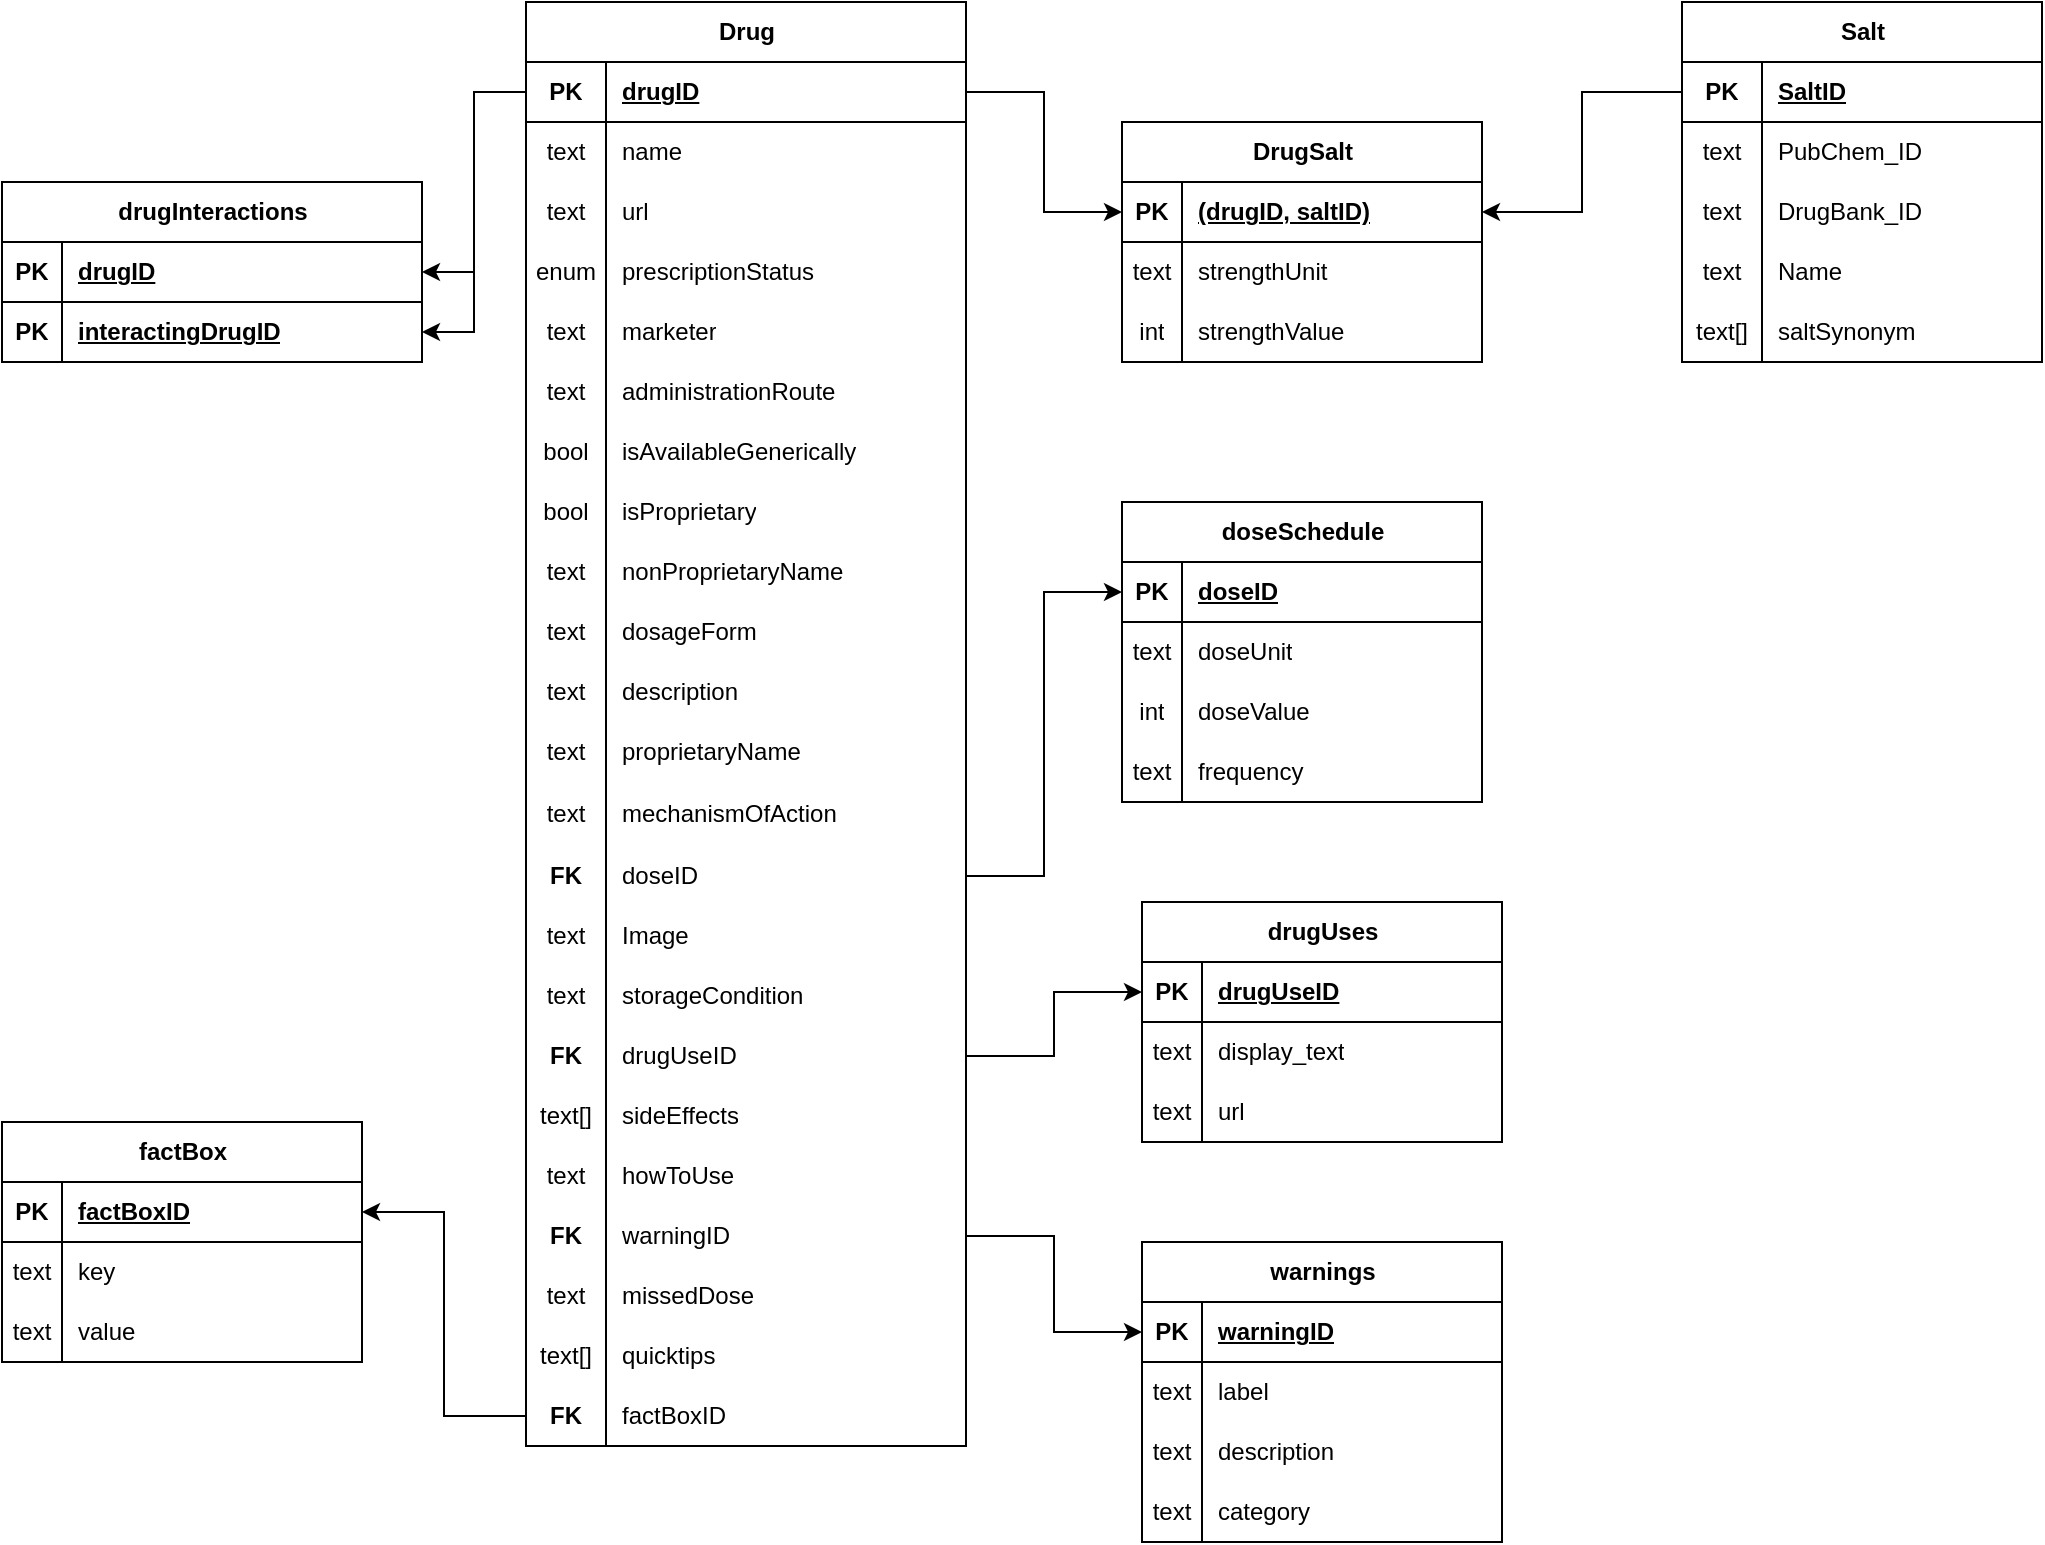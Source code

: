 <mxfile version="24.5.3" type="device">
  <diagram name="Page-1" id="6Gwi5YDpgKb1sqc4Zt_e">
    <mxGraphModel dx="763" dy="582" grid="1" gridSize="10" guides="1" tooltips="1" connect="1" arrows="1" fold="1" page="1" pageScale="1" pageWidth="1920" pageHeight="1200" math="0" shadow="0">
      <root>
        <mxCell id="0" />
        <mxCell id="1" parent="0" />
        <mxCell id="N7Rfo8zak0dFitQMRQOz-1" value="Drug" style="shape=table;startSize=30;container=1;collapsible=1;childLayout=tableLayout;fixedRows=1;rowLines=0;fontStyle=1;align=center;resizeLast=1;html=1;fontColor=default;" parent="1" vertex="1">
          <mxGeometry x="572" y="160" width="220" height="722" as="geometry" />
        </mxCell>
        <mxCell id="N7Rfo8zak0dFitQMRQOz-2" value="" style="shape=tableRow;horizontal=0;startSize=0;swimlaneHead=0;swimlaneBody=0;fillColor=none;collapsible=0;dropTarget=0;points=[[0,0.5],[1,0.5]];portConstraint=eastwest;top=0;left=0;right=0;bottom=1;" parent="N7Rfo8zak0dFitQMRQOz-1" vertex="1">
          <mxGeometry y="30" width="220" height="30" as="geometry" />
        </mxCell>
        <mxCell id="N7Rfo8zak0dFitQMRQOz-3" value="PK" style="shape=partialRectangle;connectable=0;fillColor=none;top=0;left=0;bottom=0;right=0;fontStyle=1;overflow=hidden;whiteSpace=wrap;html=1;" parent="N7Rfo8zak0dFitQMRQOz-2" vertex="1">
          <mxGeometry width="40.0" height="30" as="geometry">
            <mxRectangle width="40.0" height="30" as="alternateBounds" />
          </mxGeometry>
        </mxCell>
        <mxCell id="N7Rfo8zak0dFitQMRQOz-4" value="drugID" style="shape=partialRectangle;connectable=0;fillColor=none;top=0;left=0;bottom=0;right=0;align=left;spacingLeft=6;fontStyle=5;overflow=hidden;whiteSpace=wrap;html=1;" parent="N7Rfo8zak0dFitQMRQOz-2" vertex="1">
          <mxGeometry x="40.0" width="180.0" height="30" as="geometry">
            <mxRectangle width="180.0" height="30" as="alternateBounds" />
          </mxGeometry>
        </mxCell>
        <mxCell id="N7Rfo8zak0dFitQMRQOz-166" style="shape=tableRow;horizontal=0;startSize=0;swimlaneHead=0;swimlaneBody=0;fillColor=none;collapsible=0;dropTarget=0;points=[[0,0.5],[1,0.5]];portConstraint=eastwest;top=0;left=0;right=0;bottom=0;" parent="N7Rfo8zak0dFitQMRQOz-1" vertex="1">
          <mxGeometry y="60" width="220" height="30" as="geometry" />
        </mxCell>
        <mxCell id="N7Rfo8zak0dFitQMRQOz-167" value="text" style="shape=partialRectangle;connectable=0;fillColor=none;top=0;left=0;bottom=0;right=0;editable=1;overflow=hidden;whiteSpace=wrap;html=1;" parent="N7Rfo8zak0dFitQMRQOz-166" vertex="1">
          <mxGeometry width="40.0" height="30" as="geometry">
            <mxRectangle width="40.0" height="30" as="alternateBounds" />
          </mxGeometry>
        </mxCell>
        <mxCell id="N7Rfo8zak0dFitQMRQOz-168" value="name" style="shape=partialRectangle;connectable=0;fillColor=none;top=0;left=0;bottom=0;right=0;align=left;spacingLeft=6;overflow=hidden;whiteSpace=wrap;html=1;" parent="N7Rfo8zak0dFitQMRQOz-166" vertex="1">
          <mxGeometry x="40.0" width="180.0" height="30" as="geometry">
            <mxRectangle width="180.0" height="30" as="alternateBounds" />
          </mxGeometry>
        </mxCell>
        <mxCell id="N7Rfo8zak0dFitQMRQOz-5" value="" style="shape=tableRow;horizontal=0;startSize=0;swimlaneHead=0;swimlaneBody=0;fillColor=none;collapsible=0;dropTarget=0;points=[[0,0.5],[1,0.5]];portConstraint=eastwest;top=0;left=0;right=0;bottom=0;" parent="N7Rfo8zak0dFitQMRQOz-1" vertex="1">
          <mxGeometry y="90" width="220" height="30" as="geometry" />
        </mxCell>
        <mxCell id="N7Rfo8zak0dFitQMRQOz-6" value="&lt;div&gt;text&lt;/div&gt;" style="shape=partialRectangle;connectable=0;fillColor=none;top=0;left=0;bottom=0;right=0;editable=1;overflow=hidden;whiteSpace=wrap;html=1;" parent="N7Rfo8zak0dFitQMRQOz-5" vertex="1">
          <mxGeometry width="40.0" height="30" as="geometry">
            <mxRectangle width="40.0" height="30" as="alternateBounds" />
          </mxGeometry>
        </mxCell>
        <mxCell id="N7Rfo8zak0dFitQMRQOz-7" value="&lt;div&gt;url&lt;/div&gt;" style="shape=partialRectangle;connectable=0;fillColor=none;top=0;left=0;bottom=0;right=0;align=left;spacingLeft=6;overflow=hidden;whiteSpace=wrap;html=1;" parent="N7Rfo8zak0dFitQMRQOz-5" vertex="1">
          <mxGeometry x="40.0" width="180.0" height="30" as="geometry">
            <mxRectangle width="180.0" height="30" as="alternateBounds" />
          </mxGeometry>
        </mxCell>
        <mxCell id="N7Rfo8zak0dFitQMRQOz-8" value="" style="shape=tableRow;horizontal=0;startSize=0;swimlaneHead=0;swimlaneBody=0;fillColor=none;collapsible=0;dropTarget=0;points=[[0,0.5],[1,0.5]];portConstraint=eastwest;top=0;left=0;right=0;bottom=0;" parent="N7Rfo8zak0dFitQMRQOz-1" vertex="1">
          <mxGeometry y="120" width="220" height="30" as="geometry" />
        </mxCell>
        <mxCell id="N7Rfo8zak0dFitQMRQOz-9" value="enum" style="shape=partialRectangle;connectable=0;fillColor=none;top=0;left=0;bottom=0;right=0;editable=1;overflow=hidden;whiteSpace=wrap;html=1;" parent="N7Rfo8zak0dFitQMRQOz-8" vertex="1">
          <mxGeometry width="40.0" height="30" as="geometry">
            <mxRectangle width="40.0" height="30" as="alternateBounds" />
          </mxGeometry>
        </mxCell>
        <mxCell id="N7Rfo8zak0dFitQMRQOz-10" value="prescriptionStatus" style="shape=partialRectangle;connectable=0;fillColor=none;top=0;left=0;bottom=0;right=0;align=left;spacingLeft=6;overflow=hidden;whiteSpace=wrap;html=1;" parent="N7Rfo8zak0dFitQMRQOz-8" vertex="1">
          <mxGeometry x="40.0" width="180.0" height="30" as="geometry">
            <mxRectangle width="180.0" height="30" as="alternateBounds" />
          </mxGeometry>
        </mxCell>
        <mxCell id="N7Rfo8zak0dFitQMRQOz-31" style="shape=tableRow;horizontal=0;startSize=0;swimlaneHead=0;swimlaneBody=0;fillColor=none;collapsible=0;dropTarget=0;points=[[0,0.5],[1,0.5]];portConstraint=eastwest;top=0;left=0;right=0;bottom=0;" parent="N7Rfo8zak0dFitQMRQOz-1" vertex="1">
          <mxGeometry y="150" width="220" height="30" as="geometry" />
        </mxCell>
        <mxCell id="N7Rfo8zak0dFitQMRQOz-32" value="text" style="shape=partialRectangle;connectable=0;fillColor=none;top=0;left=0;bottom=0;right=0;editable=1;overflow=hidden;whiteSpace=wrap;html=1;" parent="N7Rfo8zak0dFitQMRQOz-31" vertex="1">
          <mxGeometry width="40.0" height="30" as="geometry">
            <mxRectangle width="40.0" height="30" as="alternateBounds" />
          </mxGeometry>
        </mxCell>
        <mxCell id="N7Rfo8zak0dFitQMRQOz-33" value="marketer" style="shape=partialRectangle;connectable=0;fillColor=none;top=0;left=0;bottom=0;right=0;align=left;spacingLeft=6;overflow=hidden;whiteSpace=wrap;html=1;" parent="N7Rfo8zak0dFitQMRQOz-31" vertex="1">
          <mxGeometry x="40.0" width="180.0" height="30" as="geometry">
            <mxRectangle width="180.0" height="30" as="alternateBounds" />
          </mxGeometry>
        </mxCell>
        <mxCell id="N7Rfo8zak0dFitQMRQOz-28" style="shape=tableRow;horizontal=0;startSize=0;swimlaneHead=0;swimlaneBody=0;fillColor=none;collapsible=0;dropTarget=0;points=[[0,0.5],[1,0.5]];portConstraint=eastwest;top=0;left=0;right=0;bottom=0;" parent="N7Rfo8zak0dFitQMRQOz-1" vertex="1">
          <mxGeometry y="180" width="220" height="30" as="geometry" />
        </mxCell>
        <mxCell id="N7Rfo8zak0dFitQMRQOz-29" value="text" style="shape=partialRectangle;connectable=0;fillColor=none;top=0;left=0;bottom=0;right=0;editable=1;overflow=hidden;whiteSpace=wrap;html=1;" parent="N7Rfo8zak0dFitQMRQOz-28" vertex="1">
          <mxGeometry width="40.0" height="30" as="geometry">
            <mxRectangle width="40.0" height="30" as="alternateBounds" />
          </mxGeometry>
        </mxCell>
        <mxCell id="N7Rfo8zak0dFitQMRQOz-30" value="administrationRoute" style="shape=partialRectangle;connectable=0;fillColor=none;top=0;left=0;bottom=0;right=0;align=left;spacingLeft=6;overflow=hidden;whiteSpace=wrap;html=1;" parent="N7Rfo8zak0dFitQMRQOz-28" vertex="1">
          <mxGeometry x="40.0" width="180.0" height="30" as="geometry">
            <mxRectangle width="180.0" height="30" as="alternateBounds" />
          </mxGeometry>
        </mxCell>
        <mxCell id="N7Rfo8zak0dFitQMRQOz-25" style="shape=tableRow;horizontal=0;startSize=0;swimlaneHead=0;swimlaneBody=0;fillColor=none;collapsible=0;dropTarget=0;points=[[0,0.5],[1,0.5]];portConstraint=eastwest;top=0;left=0;right=0;bottom=0;" parent="N7Rfo8zak0dFitQMRQOz-1" vertex="1">
          <mxGeometry y="210" width="220" height="30" as="geometry" />
        </mxCell>
        <mxCell id="N7Rfo8zak0dFitQMRQOz-26" value="bool" style="shape=partialRectangle;connectable=0;fillColor=none;top=0;left=0;bottom=0;right=0;editable=1;overflow=hidden;whiteSpace=wrap;html=1;" parent="N7Rfo8zak0dFitQMRQOz-25" vertex="1">
          <mxGeometry width="40.0" height="30" as="geometry">
            <mxRectangle width="40.0" height="30" as="alternateBounds" />
          </mxGeometry>
        </mxCell>
        <mxCell id="N7Rfo8zak0dFitQMRQOz-27" value="isAvailableGenerically" style="shape=partialRectangle;connectable=0;fillColor=none;top=0;left=0;bottom=0;right=0;align=left;spacingLeft=6;overflow=hidden;whiteSpace=wrap;html=1;" parent="N7Rfo8zak0dFitQMRQOz-25" vertex="1">
          <mxGeometry x="40.0" width="180.0" height="30" as="geometry">
            <mxRectangle width="180.0" height="30" as="alternateBounds" />
          </mxGeometry>
        </mxCell>
        <mxCell id="N7Rfo8zak0dFitQMRQOz-22" style="shape=tableRow;horizontal=0;startSize=0;swimlaneHead=0;swimlaneBody=0;fillColor=none;collapsible=0;dropTarget=0;points=[[0,0.5],[1,0.5]];portConstraint=eastwest;top=0;left=0;right=0;bottom=0;" parent="N7Rfo8zak0dFitQMRQOz-1" vertex="1">
          <mxGeometry y="240" width="220" height="30" as="geometry" />
        </mxCell>
        <mxCell id="N7Rfo8zak0dFitQMRQOz-23" value="bool" style="shape=partialRectangle;connectable=0;fillColor=none;top=0;left=0;bottom=0;right=0;editable=1;overflow=hidden;whiteSpace=wrap;html=1;" parent="N7Rfo8zak0dFitQMRQOz-22" vertex="1">
          <mxGeometry width="40.0" height="30" as="geometry">
            <mxRectangle width="40.0" height="30" as="alternateBounds" />
          </mxGeometry>
        </mxCell>
        <mxCell id="N7Rfo8zak0dFitQMRQOz-24" value="isProprietary" style="shape=partialRectangle;connectable=0;fillColor=none;top=0;left=0;bottom=0;right=0;align=left;spacingLeft=6;overflow=hidden;whiteSpace=wrap;html=1;" parent="N7Rfo8zak0dFitQMRQOz-22" vertex="1">
          <mxGeometry x="40.0" width="180.0" height="30" as="geometry">
            <mxRectangle width="180.0" height="30" as="alternateBounds" />
          </mxGeometry>
        </mxCell>
        <mxCell id="N7Rfo8zak0dFitQMRQOz-14" style="shape=tableRow;horizontal=0;startSize=0;swimlaneHead=0;swimlaneBody=0;fillColor=none;collapsible=0;dropTarget=0;points=[[0,0.5],[1,0.5]];portConstraint=eastwest;top=0;left=0;right=0;bottom=0;" parent="N7Rfo8zak0dFitQMRQOz-1" vertex="1">
          <mxGeometry y="270" width="220" height="30" as="geometry" />
        </mxCell>
        <mxCell id="N7Rfo8zak0dFitQMRQOz-15" value="text" style="shape=partialRectangle;connectable=0;fillColor=none;top=0;left=0;bottom=0;right=0;editable=1;overflow=hidden;whiteSpace=wrap;html=1;" parent="N7Rfo8zak0dFitQMRQOz-14" vertex="1">
          <mxGeometry width="40.0" height="30" as="geometry">
            <mxRectangle width="40.0" height="30" as="alternateBounds" />
          </mxGeometry>
        </mxCell>
        <mxCell id="N7Rfo8zak0dFitQMRQOz-16" value="nonProprietaryName" style="shape=partialRectangle;connectable=0;fillColor=none;top=0;left=0;bottom=0;right=0;align=left;spacingLeft=6;overflow=hidden;whiteSpace=wrap;html=1;" parent="N7Rfo8zak0dFitQMRQOz-14" vertex="1">
          <mxGeometry x="40.0" width="180.0" height="30" as="geometry">
            <mxRectangle width="180.0" height="30" as="alternateBounds" />
          </mxGeometry>
        </mxCell>
        <mxCell id="N7Rfo8zak0dFitQMRQOz-55" style="shape=tableRow;horizontal=0;startSize=0;swimlaneHead=0;swimlaneBody=0;fillColor=none;collapsible=0;dropTarget=0;points=[[0,0.5],[1,0.5]];portConstraint=eastwest;top=0;left=0;right=0;bottom=0;" parent="N7Rfo8zak0dFitQMRQOz-1" vertex="1">
          <mxGeometry y="300" width="220" height="30" as="geometry" />
        </mxCell>
        <mxCell id="N7Rfo8zak0dFitQMRQOz-56" value="text" style="shape=partialRectangle;connectable=0;fillColor=none;top=0;left=0;bottom=0;right=0;editable=1;overflow=hidden;whiteSpace=wrap;html=1;" parent="N7Rfo8zak0dFitQMRQOz-55" vertex="1">
          <mxGeometry width="40.0" height="30" as="geometry">
            <mxRectangle width="40.0" height="30" as="alternateBounds" />
          </mxGeometry>
        </mxCell>
        <mxCell id="N7Rfo8zak0dFitQMRQOz-57" value="dosageForm&lt;span style=&quot;white-space: pre;&quot;&gt;&#x9;&lt;/span&gt;" style="shape=partialRectangle;connectable=0;fillColor=none;top=0;left=0;bottom=0;right=0;align=left;spacingLeft=6;overflow=hidden;whiteSpace=wrap;html=1;" parent="N7Rfo8zak0dFitQMRQOz-55" vertex="1">
          <mxGeometry x="40.0" width="180.0" height="30" as="geometry">
            <mxRectangle width="180.0" height="30" as="alternateBounds" />
          </mxGeometry>
        </mxCell>
        <mxCell id="N7Rfo8zak0dFitQMRQOz-52" style="shape=tableRow;horizontal=0;startSize=0;swimlaneHead=0;swimlaneBody=0;fillColor=none;collapsible=0;dropTarget=0;points=[[0,0.5],[1,0.5]];portConstraint=eastwest;top=0;left=0;right=0;bottom=0;" parent="N7Rfo8zak0dFitQMRQOz-1" vertex="1">
          <mxGeometry y="330" width="220" height="30" as="geometry" />
        </mxCell>
        <mxCell id="N7Rfo8zak0dFitQMRQOz-53" value="text" style="shape=partialRectangle;connectable=0;fillColor=none;top=0;left=0;bottom=0;right=0;editable=1;overflow=hidden;whiteSpace=wrap;html=1;" parent="N7Rfo8zak0dFitQMRQOz-52" vertex="1">
          <mxGeometry width="40.0" height="30" as="geometry">
            <mxRectangle width="40.0" height="30" as="alternateBounds" />
          </mxGeometry>
        </mxCell>
        <mxCell id="N7Rfo8zak0dFitQMRQOz-54" value="description" style="shape=partialRectangle;connectable=0;fillColor=none;top=0;left=0;bottom=0;right=0;align=left;spacingLeft=6;overflow=hidden;whiteSpace=wrap;html=1;" parent="N7Rfo8zak0dFitQMRQOz-52" vertex="1">
          <mxGeometry x="40.0" width="180.0" height="30" as="geometry">
            <mxRectangle width="180.0" height="30" as="alternateBounds" />
          </mxGeometry>
        </mxCell>
        <mxCell id="N7Rfo8zak0dFitQMRQOz-49" style="shape=tableRow;horizontal=0;startSize=0;swimlaneHead=0;swimlaneBody=0;fillColor=none;collapsible=0;dropTarget=0;points=[[0,0.5],[1,0.5]];portConstraint=eastwest;top=0;left=0;right=0;bottom=0;" parent="N7Rfo8zak0dFitQMRQOz-1" vertex="1">
          <mxGeometry y="360" width="220" height="30" as="geometry" />
        </mxCell>
        <mxCell id="N7Rfo8zak0dFitQMRQOz-50" value="text" style="shape=partialRectangle;connectable=0;fillColor=none;top=0;left=0;bottom=0;right=0;editable=1;overflow=hidden;whiteSpace=wrap;html=1;" parent="N7Rfo8zak0dFitQMRQOz-49" vertex="1">
          <mxGeometry width="40.0" height="30" as="geometry">
            <mxRectangle width="40.0" height="30" as="alternateBounds" />
          </mxGeometry>
        </mxCell>
        <mxCell id="N7Rfo8zak0dFitQMRQOz-51" value="proprietaryName" style="shape=partialRectangle;connectable=0;fillColor=none;top=0;left=0;bottom=0;right=0;align=left;spacingLeft=6;overflow=hidden;whiteSpace=wrap;html=1;" parent="N7Rfo8zak0dFitQMRQOz-49" vertex="1">
          <mxGeometry x="40.0" width="180.0" height="30" as="geometry">
            <mxRectangle width="180.0" height="30" as="alternateBounds" />
          </mxGeometry>
        </mxCell>
        <mxCell id="N7Rfo8zak0dFitQMRQOz-43" style="shape=tableRow;horizontal=0;startSize=0;swimlaneHead=0;swimlaneBody=0;fillColor=none;collapsible=0;dropTarget=0;points=[[0,0.5],[1,0.5]];portConstraint=eastwest;top=0;left=0;right=0;bottom=0;" parent="N7Rfo8zak0dFitQMRQOz-1" vertex="1">
          <mxGeometry y="390" width="220" height="32" as="geometry" />
        </mxCell>
        <mxCell id="N7Rfo8zak0dFitQMRQOz-44" value="text" style="shape=partialRectangle;connectable=0;fillColor=none;top=0;left=0;bottom=0;right=0;editable=1;overflow=hidden;whiteSpace=wrap;html=1;" parent="N7Rfo8zak0dFitQMRQOz-43" vertex="1">
          <mxGeometry width="40.0" height="32" as="geometry">
            <mxRectangle width="40.0" height="32" as="alternateBounds" />
          </mxGeometry>
        </mxCell>
        <mxCell id="N7Rfo8zak0dFitQMRQOz-45" value="mechanismOfAction" style="shape=partialRectangle;connectable=0;fillColor=none;top=0;left=0;bottom=0;right=0;align=left;spacingLeft=6;overflow=hidden;whiteSpace=wrap;html=1;" parent="N7Rfo8zak0dFitQMRQOz-43" vertex="1">
          <mxGeometry x="40.0" width="180.0" height="32" as="geometry">
            <mxRectangle width="180.0" height="32" as="alternateBounds" />
          </mxGeometry>
        </mxCell>
        <mxCell id="N7Rfo8zak0dFitQMRQOz-89" style="shape=tableRow;horizontal=0;startSize=0;swimlaneHead=0;swimlaneBody=0;fillColor=none;collapsible=0;dropTarget=0;points=[[0,0.5],[1,0.5]];portConstraint=eastwest;top=0;left=0;right=0;bottom=0;fontStyle=1" parent="N7Rfo8zak0dFitQMRQOz-1" vertex="1">
          <mxGeometry y="422" width="220" height="30" as="geometry" />
        </mxCell>
        <mxCell id="N7Rfo8zak0dFitQMRQOz-90" value="&lt;b&gt;FK&lt;/b&gt;" style="shape=partialRectangle;connectable=0;top=0;left=0;bottom=0;right=0;editable=1;overflow=hidden;whiteSpace=wrap;html=1;fillColor=none;" parent="N7Rfo8zak0dFitQMRQOz-89" vertex="1">
          <mxGeometry width="40.0" height="30" as="geometry">
            <mxRectangle width="40.0" height="30" as="alternateBounds" />
          </mxGeometry>
        </mxCell>
        <mxCell id="N7Rfo8zak0dFitQMRQOz-91" value="doseID" style="shape=partialRectangle;connectable=0;top=0;left=0;bottom=0;right=0;align=left;spacingLeft=6;overflow=hidden;whiteSpace=wrap;html=1;fillColor=none;" parent="N7Rfo8zak0dFitQMRQOz-89" vertex="1">
          <mxGeometry x="40.0" width="180.0" height="30" as="geometry">
            <mxRectangle width="180.0" height="30" as="alternateBounds" />
          </mxGeometry>
        </mxCell>
        <mxCell id="N7Rfo8zak0dFitQMRQOz-86" style="shape=tableRow;horizontal=0;startSize=0;swimlaneHead=0;swimlaneBody=0;fillColor=none;collapsible=0;dropTarget=0;points=[[0,0.5],[1,0.5]];portConstraint=eastwest;top=0;left=0;right=0;bottom=0;" parent="N7Rfo8zak0dFitQMRQOz-1" vertex="1">
          <mxGeometry y="452" width="220" height="30" as="geometry" />
        </mxCell>
        <mxCell id="N7Rfo8zak0dFitQMRQOz-87" value="text" style="shape=partialRectangle;connectable=0;fillColor=none;top=0;left=0;bottom=0;right=0;editable=1;overflow=hidden;whiteSpace=wrap;html=1;" parent="N7Rfo8zak0dFitQMRQOz-86" vertex="1">
          <mxGeometry width="40.0" height="30" as="geometry">
            <mxRectangle width="40.0" height="30" as="alternateBounds" />
          </mxGeometry>
        </mxCell>
        <mxCell id="N7Rfo8zak0dFitQMRQOz-88" value="Image" style="shape=partialRectangle;connectable=0;fillColor=none;top=0;left=0;bottom=0;right=0;align=left;spacingLeft=6;overflow=hidden;whiteSpace=wrap;html=1;" parent="N7Rfo8zak0dFitQMRQOz-86" vertex="1">
          <mxGeometry x="40.0" width="180.0" height="30" as="geometry">
            <mxRectangle width="180.0" height="30" as="alternateBounds" />
          </mxGeometry>
        </mxCell>
        <mxCell id="N7Rfo8zak0dFitQMRQOz-80" style="shape=tableRow;horizontal=0;startSize=0;swimlaneHead=0;swimlaneBody=0;fillColor=none;collapsible=0;dropTarget=0;points=[[0,0.5],[1,0.5]];portConstraint=eastwest;top=0;left=0;right=0;bottom=0;" parent="N7Rfo8zak0dFitQMRQOz-1" vertex="1">
          <mxGeometry y="482" width="220" height="30" as="geometry" />
        </mxCell>
        <mxCell id="N7Rfo8zak0dFitQMRQOz-81" value="text" style="shape=partialRectangle;connectable=0;fillColor=none;top=0;left=0;bottom=0;right=0;editable=1;overflow=hidden;whiteSpace=wrap;html=1;" parent="N7Rfo8zak0dFitQMRQOz-80" vertex="1">
          <mxGeometry width="40.0" height="30" as="geometry">
            <mxRectangle width="40.0" height="30" as="alternateBounds" />
          </mxGeometry>
        </mxCell>
        <mxCell id="N7Rfo8zak0dFitQMRQOz-82" value="storageCondition" style="shape=partialRectangle;connectable=0;fillColor=none;top=0;left=0;bottom=0;right=0;align=left;spacingLeft=6;overflow=hidden;whiteSpace=wrap;html=1;" parent="N7Rfo8zak0dFitQMRQOz-80" vertex="1">
          <mxGeometry x="40.0" width="180.0" height="30" as="geometry">
            <mxRectangle width="180.0" height="30" as="alternateBounds" />
          </mxGeometry>
        </mxCell>
        <mxCell id="N7Rfo8zak0dFitQMRQOz-77" style="shape=tableRow;horizontal=0;startSize=0;swimlaneHead=0;swimlaneBody=0;fillColor=none;collapsible=0;dropTarget=0;points=[[0,0.5],[1,0.5]];portConstraint=eastwest;top=0;left=0;right=0;bottom=0;" parent="N7Rfo8zak0dFitQMRQOz-1" vertex="1">
          <mxGeometry y="512" width="220" height="30" as="geometry" />
        </mxCell>
        <mxCell id="N7Rfo8zak0dFitQMRQOz-78" value="&lt;b&gt;FK&lt;/b&gt;" style="shape=partialRectangle;connectable=0;fillColor=none;top=0;left=0;bottom=0;right=0;editable=1;overflow=hidden;whiteSpace=wrap;html=1;fontColor=#000000;strokeColor=#3700CC;" parent="N7Rfo8zak0dFitQMRQOz-77" vertex="1">
          <mxGeometry width="40.0" height="30" as="geometry">
            <mxRectangle width="40.0" height="30" as="alternateBounds" />
          </mxGeometry>
        </mxCell>
        <mxCell id="N7Rfo8zak0dFitQMRQOz-79" value="drugUseID" style="shape=partialRectangle;connectable=0;fillColor=none;top=0;left=0;bottom=0;right=0;align=left;spacingLeft=6;overflow=hidden;whiteSpace=wrap;html=1;fontColor=#000000;strokeColor=#3700CC;" parent="N7Rfo8zak0dFitQMRQOz-77" vertex="1">
          <mxGeometry x="40.0" width="180.0" height="30" as="geometry">
            <mxRectangle width="180.0" height="30" as="alternateBounds" />
          </mxGeometry>
        </mxCell>
        <mxCell id="N7Rfo8zak0dFitQMRQOz-74" style="shape=tableRow;horizontal=0;startSize=0;swimlaneHead=0;swimlaneBody=0;fillColor=none;collapsible=0;dropTarget=0;points=[[0,0.5],[1,0.5]];portConstraint=eastwest;top=0;left=0;right=0;bottom=0;" parent="N7Rfo8zak0dFitQMRQOz-1" vertex="1">
          <mxGeometry y="542" width="220" height="30" as="geometry" />
        </mxCell>
        <mxCell id="N7Rfo8zak0dFitQMRQOz-75" value="text[]" style="shape=partialRectangle;connectable=0;fillColor=none;top=0;left=0;bottom=0;right=0;editable=1;overflow=hidden;whiteSpace=wrap;html=1;fontColor=#000000;" parent="N7Rfo8zak0dFitQMRQOz-74" vertex="1">
          <mxGeometry width="40.0" height="30" as="geometry">
            <mxRectangle width="40.0" height="30" as="alternateBounds" />
          </mxGeometry>
        </mxCell>
        <mxCell id="N7Rfo8zak0dFitQMRQOz-76" value="sideEffects" style="shape=partialRectangle;connectable=0;fillColor=none;top=0;left=0;bottom=0;right=0;align=left;spacingLeft=6;overflow=hidden;whiteSpace=wrap;html=1;fontColor=#000000;" parent="N7Rfo8zak0dFitQMRQOz-74" vertex="1">
          <mxGeometry x="40.0" width="180.0" height="30" as="geometry">
            <mxRectangle width="180.0" height="30" as="alternateBounds" />
          </mxGeometry>
        </mxCell>
        <mxCell id="N7Rfo8zak0dFitQMRQOz-71" style="shape=tableRow;horizontal=0;startSize=0;swimlaneHead=0;swimlaneBody=0;fillColor=none;collapsible=0;dropTarget=0;points=[[0,0.5],[1,0.5]];portConstraint=eastwest;top=0;left=0;right=0;bottom=0;" parent="N7Rfo8zak0dFitQMRQOz-1" vertex="1">
          <mxGeometry y="572" width="220" height="30" as="geometry" />
        </mxCell>
        <mxCell id="N7Rfo8zak0dFitQMRQOz-72" value="text" style="shape=partialRectangle;connectable=0;fillColor=none;top=0;left=0;bottom=0;right=0;editable=1;overflow=hidden;whiteSpace=wrap;html=1;fontColor=#000000;" parent="N7Rfo8zak0dFitQMRQOz-71" vertex="1">
          <mxGeometry width="40.0" height="30" as="geometry">
            <mxRectangle width="40.0" height="30" as="alternateBounds" />
          </mxGeometry>
        </mxCell>
        <mxCell id="N7Rfo8zak0dFitQMRQOz-73" value="howToUse" style="shape=partialRectangle;connectable=0;fillColor=none;top=0;left=0;bottom=0;right=0;align=left;spacingLeft=6;overflow=hidden;whiteSpace=wrap;html=1;fontColor=#000000;" parent="N7Rfo8zak0dFitQMRQOz-71" vertex="1">
          <mxGeometry x="40.0" width="180.0" height="30" as="geometry">
            <mxRectangle width="180.0" height="30" as="alternateBounds" />
          </mxGeometry>
        </mxCell>
        <mxCell id="N7Rfo8zak0dFitQMRQOz-104" style="shape=tableRow;horizontal=0;startSize=0;swimlaneHead=0;swimlaneBody=0;fillColor=none;collapsible=0;dropTarget=0;points=[[0,0.5],[1,0.5]];portConstraint=eastwest;top=0;left=0;right=0;bottom=0;" parent="N7Rfo8zak0dFitQMRQOz-1" vertex="1">
          <mxGeometry y="602" width="220" height="30" as="geometry" />
        </mxCell>
        <mxCell id="N7Rfo8zak0dFitQMRQOz-105" value="&lt;b&gt;FK&lt;/b&gt;" style="shape=partialRectangle;connectable=0;fillColor=none;top=0;left=0;bottom=0;right=0;editable=1;overflow=hidden;whiteSpace=wrap;html=1;fontColor=#000000;strokeColor=#3700CC;" parent="N7Rfo8zak0dFitQMRQOz-104" vertex="1">
          <mxGeometry width="40.0" height="30" as="geometry">
            <mxRectangle width="40.0" height="30" as="alternateBounds" />
          </mxGeometry>
        </mxCell>
        <mxCell id="N7Rfo8zak0dFitQMRQOz-106" value="warningID" style="shape=partialRectangle;connectable=0;fillColor=none;top=0;left=0;bottom=0;right=0;align=left;spacingLeft=6;overflow=hidden;whiteSpace=wrap;html=1;fontColor=#000000;strokeColor=#3700CC;" parent="N7Rfo8zak0dFitQMRQOz-104" vertex="1">
          <mxGeometry x="40.0" width="180.0" height="30" as="geometry">
            <mxRectangle width="180.0" height="30" as="alternateBounds" />
          </mxGeometry>
        </mxCell>
        <mxCell id="N7Rfo8zak0dFitQMRQOz-101" style="shape=tableRow;horizontal=0;startSize=0;swimlaneHead=0;swimlaneBody=0;fillColor=none;collapsible=0;dropTarget=0;points=[[0,0.5],[1,0.5]];portConstraint=eastwest;top=0;left=0;right=0;bottom=0;" parent="N7Rfo8zak0dFitQMRQOz-1" vertex="1">
          <mxGeometry y="632" width="220" height="30" as="geometry" />
        </mxCell>
        <mxCell id="N7Rfo8zak0dFitQMRQOz-102" value="text" style="shape=partialRectangle;connectable=0;fillColor=none;top=0;left=0;bottom=0;right=0;editable=1;overflow=hidden;whiteSpace=wrap;html=1;fontColor=#000000;strokeColor=#3700CC;" parent="N7Rfo8zak0dFitQMRQOz-101" vertex="1">
          <mxGeometry width="40.0" height="30" as="geometry">
            <mxRectangle width="40.0" height="30" as="alternateBounds" />
          </mxGeometry>
        </mxCell>
        <mxCell id="N7Rfo8zak0dFitQMRQOz-103" value="missedDose" style="shape=partialRectangle;connectable=0;fillColor=none;top=0;left=0;bottom=0;right=0;align=left;spacingLeft=6;overflow=hidden;whiteSpace=wrap;html=1;fontColor=#000000;strokeColor=#3700CC;" parent="N7Rfo8zak0dFitQMRQOz-101" vertex="1">
          <mxGeometry x="40.0" width="180.0" height="30" as="geometry">
            <mxRectangle width="180.0" height="30" as="alternateBounds" />
          </mxGeometry>
        </mxCell>
        <mxCell id="N7Rfo8zak0dFitQMRQOz-98" style="shape=tableRow;horizontal=0;startSize=0;swimlaneHead=0;swimlaneBody=0;fillColor=none;collapsible=0;dropTarget=0;points=[[0,0.5],[1,0.5]];portConstraint=eastwest;top=0;left=0;right=0;bottom=0;" parent="N7Rfo8zak0dFitQMRQOz-1" vertex="1">
          <mxGeometry y="662" width="220" height="30" as="geometry" />
        </mxCell>
        <mxCell id="N7Rfo8zak0dFitQMRQOz-99" value="text[]" style="shape=partialRectangle;connectable=0;fillColor=none;top=0;left=0;bottom=0;right=0;editable=1;overflow=hidden;whiteSpace=wrap;html=1;fontColor=#000000;" parent="N7Rfo8zak0dFitQMRQOz-98" vertex="1">
          <mxGeometry width="40.0" height="30" as="geometry">
            <mxRectangle width="40.0" height="30" as="alternateBounds" />
          </mxGeometry>
        </mxCell>
        <mxCell id="N7Rfo8zak0dFitQMRQOz-100" value="quicktips" style="shape=partialRectangle;connectable=0;fillColor=none;top=0;left=0;bottom=0;right=0;align=left;spacingLeft=6;overflow=hidden;whiteSpace=wrap;html=1;fontColor=#000000;" parent="N7Rfo8zak0dFitQMRQOz-98" vertex="1">
          <mxGeometry x="40.0" width="180.0" height="30" as="geometry">
            <mxRectangle width="180.0" height="30" as="alternateBounds" />
          </mxGeometry>
        </mxCell>
        <mxCell id="N7Rfo8zak0dFitQMRQOz-95" style="shape=tableRow;horizontal=0;startSize=0;swimlaneHead=0;swimlaneBody=0;fillColor=none;collapsible=0;dropTarget=0;points=[[0,0.5],[1,0.5]];portConstraint=eastwest;top=0;left=0;right=0;bottom=0;" parent="N7Rfo8zak0dFitQMRQOz-1" vertex="1">
          <mxGeometry y="692" width="220" height="30" as="geometry" />
        </mxCell>
        <mxCell id="N7Rfo8zak0dFitQMRQOz-96" value="&lt;b&gt;FK&lt;/b&gt;" style="shape=partialRectangle;connectable=0;fillColor=none;top=0;left=0;bottom=0;right=0;editable=1;overflow=hidden;whiteSpace=wrap;html=1;fontColor=#000000;strokeColor=#3700CC;" parent="N7Rfo8zak0dFitQMRQOz-95" vertex="1">
          <mxGeometry width="40.0" height="30" as="geometry">
            <mxRectangle width="40.0" height="30" as="alternateBounds" />
          </mxGeometry>
        </mxCell>
        <mxCell id="N7Rfo8zak0dFitQMRQOz-97" value="factBoxID" style="shape=partialRectangle;connectable=0;fillColor=none;top=0;left=0;bottom=0;right=0;align=left;spacingLeft=6;overflow=hidden;whiteSpace=wrap;html=1;fontColor=#000000;strokeColor=#3700CC;" parent="N7Rfo8zak0dFitQMRQOz-95" vertex="1">
          <mxGeometry x="40.0" width="180.0" height="30" as="geometry">
            <mxRectangle width="180.0" height="30" as="alternateBounds" />
          </mxGeometry>
        </mxCell>
        <mxCell id="N7Rfo8zak0dFitQMRQOz-110" value="Salt" style="shape=table;startSize=30;container=1;collapsible=1;childLayout=tableLayout;fixedRows=1;rowLines=0;fontStyle=1;align=center;resizeLast=1;html=1;" parent="1" vertex="1">
          <mxGeometry x="1150" y="160" width="180" height="180" as="geometry" />
        </mxCell>
        <mxCell id="N7Rfo8zak0dFitQMRQOz-111" value="" style="shape=tableRow;horizontal=0;startSize=0;swimlaneHead=0;swimlaneBody=0;fillColor=none;collapsible=0;dropTarget=0;points=[[0,0.5],[1,0.5]];portConstraint=eastwest;top=0;left=0;right=0;bottom=1;" parent="N7Rfo8zak0dFitQMRQOz-110" vertex="1">
          <mxGeometry y="30" width="180" height="30" as="geometry" />
        </mxCell>
        <mxCell id="N7Rfo8zak0dFitQMRQOz-112" value="PK" style="shape=partialRectangle;connectable=0;fillColor=none;top=0;left=0;bottom=0;right=0;fontStyle=1;overflow=hidden;whiteSpace=wrap;html=1;" parent="N7Rfo8zak0dFitQMRQOz-111" vertex="1">
          <mxGeometry width="40" height="30" as="geometry">
            <mxRectangle width="40" height="30" as="alternateBounds" />
          </mxGeometry>
        </mxCell>
        <mxCell id="N7Rfo8zak0dFitQMRQOz-113" value="SaltID" style="shape=partialRectangle;connectable=0;fillColor=none;top=0;left=0;bottom=0;right=0;align=left;spacingLeft=6;fontStyle=5;overflow=hidden;whiteSpace=wrap;html=1;" parent="N7Rfo8zak0dFitQMRQOz-111" vertex="1">
          <mxGeometry x="40" width="140" height="30" as="geometry">
            <mxRectangle width="140" height="30" as="alternateBounds" />
          </mxGeometry>
        </mxCell>
        <mxCell id="N7Rfo8zak0dFitQMRQOz-114" value="" style="shape=tableRow;horizontal=0;startSize=0;swimlaneHead=0;swimlaneBody=0;fillColor=none;collapsible=0;dropTarget=0;points=[[0,0.5],[1,0.5]];portConstraint=eastwest;top=0;left=0;right=0;bottom=0;" parent="N7Rfo8zak0dFitQMRQOz-110" vertex="1">
          <mxGeometry y="60" width="180" height="30" as="geometry" />
        </mxCell>
        <mxCell id="N7Rfo8zak0dFitQMRQOz-115" value="text" style="shape=partialRectangle;connectable=0;fillColor=none;top=0;left=0;bottom=0;right=0;editable=1;overflow=hidden;whiteSpace=wrap;html=1;" parent="N7Rfo8zak0dFitQMRQOz-114" vertex="1">
          <mxGeometry width="40" height="30" as="geometry">
            <mxRectangle width="40" height="30" as="alternateBounds" />
          </mxGeometry>
        </mxCell>
        <mxCell id="N7Rfo8zak0dFitQMRQOz-116" value="PubChem_ID" style="shape=partialRectangle;connectable=0;fillColor=none;top=0;left=0;bottom=0;right=0;align=left;spacingLeft=6;overflow=hidden;whiteSpace=wrap;html=1;" parent="N7Rfo8zak0dFitQMRQOz-114" vertex="1">
          <mxGeometry x="40" width="140" height="30" as="geometry">
            <mxRectangle width="140" height="30" as="alternateBounds" />
          </mxGeometry>
        </mxCell>
        <mxCell id="N7Rfo8zak0dFitQMRQOz-117" value="" style="shape=tableRow;horizontal=0;startSize=0;swimlaneHead=0;swimlaneBody=0;fillColor=none;collapsible=0;dropTarget=0;points=[[0,0.5],[1,0.5]];portConstraint=eastwest;top=0;left=0;right=0;bottom=0;" parent="N7Rfo8zak0dFitQMRQOz-110" vertex="1">
          <mxGeometry y="90" width="180" height="30" as="geometry" />
        </mxCell>
        <mxCell id="N7Rfo8zak0dFitQMRQOz-118" value="text" style="shape=partialRectangle;connectable=0;fillColor=none;top=0;left=0;bottom=0;right=0;editable=1;overflow=hidden;whiteSpace=wrap;html=1;" parent="N7Rfo8zak0dFitQMRQOz-117" vertex="1">
          <mxGeometry width="40" height="30" as="geometry">
            <mxRectangle width="40" height="30" as="alternateBounds" />
          </mxGeometry>
        </mxCell>
        <mxCell id="N7Rfo8zak0dFitQMRQOz-119" value="DrugBank_ID" style="shape=partialRectangle;connectable=0;fillColor=none;top=0;left=0;bottom=0;right=0;align=left;spacingLeft=6;overflow=hidden;whiteSpace=wrap;html=1;" parent="N7Rfo8zak0dFitQMRQOz-117" vertex="1">
          <mxGeometry x="40" width="140" height="30" as="geometry">
            <mxRectangle width="140" height="30" as="alternateBounds" />
          </mxGeometry>
        </mxCell>
        <mxCell id="N7Rfo8zak0dFitQMRQOz-120" value="" style="shape=tableRow;horizontal=0;startSize=0;swimlaneHead=0;swimlaneBody=0;fillColor=none;collapsible=0;dropTarget=0;points=[[0,0.5],[1,0.5]];portConstraint=eastwest;top=0;left=0;right=0;bottom=0;" parent="N7Rfo8zak0dFitQMRQOz-110" vertex="1">
          <mxGeometry y="120" width="180" height="30" as="geometry" />
        </mxCell>
        <mxCell id="N7Rfo8zak0dFitQMRQOz-121" value="text" style="shape=partialRectangle;connectable=0;fillColor=none;top=0;left=0;bottom=0;right=0;editable=1;overflow=hidden;whiteSpace=wrap;html=1;" parent="N7Rfo8zak0dFitQMRQOz-120" vertex="1">
          <mxGeometry width="40" height="30" as="geometry">
            <mxRectangle width="40" height="30" as="alternateBounds" />
          </mxGeometry>
        </mxCell>
        <mxCell id="N7Rfo8zak0dFitQMRQOz-122" value="Name" style="shape=partialRectangle;connectable=0;fillColor=none;top=0;left=0;bottom=0;right=0;align=left;spacingLeft=6;overflow=hidden;whiteSpace=wrap;html=1;" parent="N7Rfo8zak0dFitQMRQOz-120" vertex="1">
          <mxGeometry x="40" width="140" height="30" as="geometry">
            <mxRectangle width="140" height="30" as="alternateBounds" />
          </mxGeometry>
        </mxCell>
        <mxCell id="N7Rfo8zak0dFitQMRQOz-189" style="shape=tableRow;horizontal=0;startSize=0;swimlaneHead=0;swimlaneBody=0;fillColor=none;collapsible=0;dropTarget=0;points=[[0,0.5],[1,0.5]];portConstraint=eastwest;top=0;left=0;right=0;bottom=0;" parent="N7Rfo8zak0dFitQMRQOz-110" vertex="1">
          <mxGeometry y="150" width="180" height="30" as="geometry" />
        </mxCell>
        <mxCell id="N7Rfo8zak0dFitQMRQOz-190" value="text[]" style="shape=partialRectangle;connectable=0;fillColor=none;top=0;left=0;bottom=0;right=0;editable=1;overflow=hidden;whiteSpace=wrap;html=1;" parent="N7Rfo8zak0dFitQMRQOz-189" vertex="1">
          <mxGeometry width="40" height="30" as="geometry">
            <mxRectangle width="40" height="30" as="alternateBounds" />
          </mxGeometry>
        </mxCell>
        <mxCell id="N7Rfo8zak0dFitQMRQOz-191" value="saltSynonym" style="shape=partialRectangle;connectable=0;fillColor=none;top=0;left=0;bottom=0;right=0;align=left;spacingLeft=6;overflow=hidden;whiteSpace=wrap;html=1;" parent="N7Rfo8zak0dFitQMRQOz-189" vertex="1">
          <mxGeometry x="40" width="140" height="30" as="geometry">
            <mxRectangle width="140" height="30" as="alternateBounds" />
          </mxGeometry>
        </mxCell>
        <mxCell id="N7Rfo8zak0dFitQMRQOz-169" value="DrugSalt" style="shape=table;startSize=30;container=1;collapsible=1;childLayout=tableLayout;fixedRows=1;rowLines=0;fontStyle=1;align=center;resizeLast=1;html=1;" parent="1" vertex="1">
          <mxGeometry x="870" y="220" width="180" height="120" as="geometry" />
        </mxCell>
        <mxCell id="N7Rfo8zak0dFitQMRQOz-170" value="" style="shape=tableRow;horizontal=0;startSize=0;swimlaneHead=0;swimlaneBody=0;fillColor=none;collapsible=0;dropTarget=0;points=[[0,0.5],[1,0.5]];portConstraint=eastwest;top=0;left=0;right=0;bottom=1;" parent="N7Rfo8zak0dFitQMRQOz-169" vertex="1">
          <mxGeometry y="30" width="180" height="30" as="geometry" />
        </mxCell>
        <mxCell id="N7Rfo8zak0dFitQMRQOz-171" value="PK" style="shape=partialRectangle;connectable=0;fillColor=none;top=0;left=0;bottom=0;right=0;fontStyle=1;overflow=hidden;whiteSpace=wrap;html=1;" parent="N7Rfo8zak0dFitQMRQOz-170" vertex="1">
          <mxGeometry width="30" height="30" as="geometry">
            <mxRectangle width="30" height="30" as="alternateBounds" />
          </mxGeometry>
        </mxCell>
        <mxCell id="N7Rfo8zak0dFitQMRQOz-172" value="(drugID, saltID)" style="shape=partialRectangle;connectable=0;fillColor=none;top=0;left=0;bottom=0;right=0;align=left;spacingLeft=6;fontStyle=5;overflow=hidden;whiteSpace=wrap;html=1;" parent="N7Rfo8zak0dFitQMRQOz-170" vertex="1">
          <mxGeometry x="30" width="150" height="30" as="geometry">
            <mxRectangle width="150" height="30" as="alternateBounds" />
          </mxGeometry>
        </mxCell>
        <mxCell id="N7Rfo8zak0dFitQMRQOz-173" value="" style="shape=tableRow;horizontal=0;startSize=0;swimlaneHead=0;swimlaneBody=0;fillColor=none;collapsible=0;dropTarget=0;points=[[0,0.5],[1,0.5]];portConstraint=eastwest;top=0;left=0;right=0;bottom=0;" parent="N7Rfo8zak0dFitQMRQOz-169" vertex="1">
          <mxGeometry y="60" width="180" height="30" as="geometry" />
        </mxCell>
        <mxCell id="N7Rfo8zak0dFitQMRQOz-174" value="text" style="shape=partialRectangle;connectable=0;fillColor=none;top=0;left=0;bottom=0;right=0;editable=1;overflow=hidden;whiteSpace=wrap;html=1;" parent="N7Rfo8zak0dFitQMRQOz-173" vertex="1">
          <mxGeometry width="30" height="30" as="geometry">
            <mxRectangle width="30" height="30" as="alternateBounds" />
          </mxGeometry>
        </mxCell>
        <mxCell id="N7Rfo8zak0dFitQMRQOz-175" value="strengthUnit" style="shape=partialRectangle;connectable=0;fillColor=none;top=0;left=0;bottom=0;right=0;align=left;spacingLeft=6;overflow=hidden;whiteSpace=wrap;html=1;" parent="N7Rfo8zak0dFitQMRQOz-173" vertex="1">
          <mxGeometry x="30" width="150" height="30" as="geometry">
            <mxRectangle width="150" height="30" as="alternateBounds" />
          </mxGeometry>
        </mxCell>
        <mxCell id="N7Rfo8zak0dFitQMRQOz-176" value="" style="shape=tableRow;horizontal=0;startSize=0;swimlaneHead=0;swimlaneBody=0;fillColor=none;collapsible=0;dropTarget=0;points=[[0,0.5],[1,0.5]];portConstraint=eastwest;top=0;left=0;right=0;bottom=0;" parent="N7Rfo8zak0dFitQMRQOz-169" vertex="1">
          <mxGeometry y="90" width="180" height="30" as="geometry" />
        </mxCell>
        <mxCell id="N7Rfo8zak0dFitQMRQOz-177" value="int" style="shape=partialRectangle;connectable=0;fillColor=none;top=0;left=0;bottom=0;right=0;editable=1;overflow=hidden;whiteSpace=wrap;html=1;" parent="N7Rfo8zak0dFitQMRQOz-176" vertex="1">
          <mxGeometry width="30" height="30" as="geometry">
            <mxRectangle width="30" height="30" as="alternateBounds" />
          </mxGeometry>
        </mxCell>
        <mxCell id="N7Rfo8zak0dFitQMRQOz-178" value="strengthValue" style="shape=partialRectangle;connectable=0;fillColor=none;top=0;left=0;bottom=0;right=0;align=left;spacingLeft=6;overflow=hidden;whiteSpace=wrap;html=1;" parent="N7Rfo8zak0dFitQMRQOz-176" vertex="1">
          <mxGeometry x="30" width="150" height="30" as="geometry">
            <mxRectangle width="150" height="30" as="alternateBounds" />
          </mxGeometry>
        </mxCell>
        <mxCell id="N7Rfo8zak0dFitQMRQOz-193" style="edgeStyle=orthogonalEdgeStyle;rounded=0;orthogonalLoop=1;jettySize=auto;html=1;entryX=1;entryY=0.5;entryDx=0;entryDy=0;" parent="1" source="N7Rfo8zak0dFitQMRQOz-111" target="N7Rfo8zak0dFitQMRQOz-170" edge="1">
          <mxGeometry relative="1" as="geometry" />
        </mxCell>
        <mxCell id="N7Rfo8zak0dFitQMRQOz-194" style="edgeStyle=orthogonalEdgeStyle;rounded=0;orthogonalLoop=1;jettySize=auto;html=1;entryX=0;entryY=0.5;entryDx=0;entryDy=0;" parent="1" source="N7Rfo8zak0dFitQMRQOz-2" target="N7Rfo8zak0dFitQMRQOz-170" edge="1">
          <mxGeometry relative="1" as="geometry" />
        </mxCell>
        <mxCell id="N7Rfo8zak0dFitQMRQOz-195" value="doseSchedule" style="shape=table;startSize=30;container=1;collapsible=1;childLayout=tableLayout;fixedRows=1;rowLines=0;fontStyle=1;align=center;resizeLast=1;html=1;" parent="1" vertex="1">
          <mxGeometry x="870" y="410" width="180" height="150" as="geometry" />
        </mxCell>
        <mxCell id="N7Rfo8zak0dFitQMRQOz-211" style="shape=tableRow;horizontal=0;startSize=0;swimlaneHead=0;swimlaneBody=0;fillColor=none;collapsible=0;dropTarget=0;points=[[0,0.5],[1,0.5]];portConstraint=eastwest;top=0;left=0;right=0;bottom=1;" parent="N7Rfo8zak0dFitQMRQOz-195" vertex="1">
          <mxGeometry y="30" width="180" height="30" as="geometry" />
        </mxCell>
        <mxCell id="N7Rfo8zak0dFitQMRQOz-212" value="PK" style="shape=partialRectangle;connectable=0;fillColor=none;top=0;left=0;bottom=0;right=0;fontStyle=1;overflow=hidden;whiteSpace=wrap;html=1;" parent="N7Rfo8zak0dFitQMRQOz-211" vertex="1">
          <mxGeometry width="30" height="30" as="geometry">
            <mxRectangle width="30" height="30" as="alternateBounds" />
          </mxGeometry>
        </mxCell>
        <mxCell id="N7Rfo8zak0dFitQMRQOz-213" value="doseID" style="shape=partialRectangle;connectable=0;fillColor=none;top=0;left=0;bottom=0;right=0;align=left;spacingLeft=6;fontStyle=5;overflow=hidden;whiteSpace=wrap;html=1;" parent="N7Rfo8zak0dFitQMRQOz-211" vertex="1">
          <mxGeometry x="30" width="150" height="30" as="geometry">
            <mxRectangle width="150" height="30" as="alternateBounds" />
          </mxGeometry>
        </mxCell>
        <mxCell id="N7Rfo8zak0dFitQMRQOz-199" value="" style="shape=tableRow;horizontal=0;startSize=0;swimlaneHead=0;swimlaneBody=0;fillColor=none;collapsible=0;dropTarget=0;points=[[0,0.5],[1,0.5]];portConstraint=eastwest;top=0;left=0;right=0;bottom=0;" parent="N7Rfo8zak0dFitQMRQOz-195" vertex="1">
          <mxGeometry y="60" width="180" height="30" as="geometry" />
        </mxCell>
        <mxCell id="N7Rfo8zak0dFitQMRQOz-200" value="text" style="shape=partialRectangle;connectable=0;fillColor=none;top=0;left=0;bottom=0;right=0;editable=1;overflow=hidden;whiteSpace=wrap;html=1;" parent="N7Rfo8zak0dFitQMRQOz-199" vertex="1">
          <mxGeometry width="30" height="30" as="geometry">
            <mxRectangle width="30" height="30" as="alternateBounds" />
          </mxGeometry>
        </mxCell>
        <mxCell id="N7Rfo8zak0dFitQMRQOz-201" value="doseUnit" style="shape=partialRectangle;connectable=0;fillColor=none;top=0;left=0;bottom=0;right=0;align=left;spacingLeft=6;overflow=hidden;whiteSpace=wrap;html=1;" parent="N7Rfo8zak0dFitQMRQOz-199" vertex="1">
          <mxGeometry x="30" width="150" height="30" as="geometry">
            <mxRectangle width="150" height="30" as="alternateBounds" />
          </mxGeometry>
        </mxCell>
        <mxCell id="N7Rfo8zak0dFitQMRQOz-202" value="" style="shape=tableRow;horizontal=0;startSize=0;swimlaneHead=0;swimlaneBody=0;fillColor=none;collapsible=0;dropTarget=0;points=[[0,0.5],[1,0.5]];portConstraint=eastwest;top=0;left=0;right=0;bottom=0;" parent="N7Rfo8zak0dFitQMRQOz-195" vertex="1">
          <mxGeometry y="90" width="180" height="30" as="geometry" />
        </mxCell>
        <mxCell id="N7Rfo8zak0dFitQMRQOz-203" value="int" style="shape=partialRectangle;connectable=0;fillColor=none;top=0;left=0;bottom=0;right=0;editable=1;overflow=hidden;whiteSpace=wrap;html=1;" parent="N7Rfo8zak0dFitQMRQOz-202" vertex="1">
          <mxGeometry width="30" height="30" as="geometry">
            <mxRectangle width="30" height="30" as="alternateBounds" />
          </mxGeometry>
        </mxCell>
        <mxCell id="N7Rfo8zak0dFitQMRQOz-204" value="doseValue" style="shape=partialRectangle;connectable=0;fillColor=none;top=0;left=0;bottom=0;right=0;align=left;spacingLeft=6;overflow=hidden;whiteSpace=wrap;html=1;" parent="N7Rfo8zak0dFitQMRQOz-202" vertex="1">
          <mxGeometry x="30" width="150" height="30" as="geometry">
            <mxRectangle width="150" height="30" as="alternateBounds" />
          </mxGeometry>
        </mxCell>
        <mxCell id="N7Rfo8zak0dFitQMRQOz-205" value="" style="shape=tableRow;horizontal=0;startSize=0;swimlaneHead=0;swimlaneBody=0;fillColor=none;collapsible=0;dropTarget=0;points=[[0,0.5],[1,0.5]];portConstraint=eastwest;top=0;left=0;right=0;bottom=0;" parent="N7Rfo8zak0dFitQMRQOz-195" vertex="1">
          <mxGeometry y="120" width="180" height="30" as="geometry" />
        </mxCell>
        <mxCell id="N7Rfo8zak0dFitQMRQOz-206" value="text" style="shape=partialRectangle;connectable=0;fillColor=none;top=0;left=0;bottom=0;right=0;editable=1;overflow=hidden;whiteSpace=wrap;html=1;" parent="N7Rfo8zak0dFitQMRQOz-205" vertex="1">
          <mxGeometry width="30" height="30" as="geometry">
            <mxRectangle width="30" height="30" as="alternateBounds" />
          </mxGeometry>
        </mxCell>
        <mxCell id="N7Rfo8zak0dFitQMRQOz-207" value="frequency" style="shape=partialRectangle;connectable=0;fillColor=none;top=0;left=0;bottom=0;right=0;align=left;spacingLeft=6;overflow=hidden;whiteSpace=wrap;html=1;" parent="N7Rfo8zak0dFitQMRQOz-205" vertex="1">
          <mxGeometry x="30" width="150" height="30" as="geometry">
            <mxRectangle width="150" height="30" as="alternateBounds" />
          </mxGeometry>
        </mxCell>
        <mxCell id="N7Rfo8zak0dFitQMRQOz-214" style="edgeStyle=orthogonalEdgeStyle;rounded=0;orthogonalLoop=1;jettySize=auto;html=1;entryX=0;entryY=0.5;entryDx=0;entryDy=0;" parent="1" source="N7Rfo8zak0dFitQMRQOz-89" target="N7Rfo8zak0dFitQMRQOz-211" edge="1">
          <mxGeometry relative="1" as="geometry" />
        </mxCell>
        <mxCell id="N7Rfo8zak0dFitQMRQOz-228" value="drugUses" style="shape=table;startSize=30;container=1;collapsible=1;childLayout=tableLayout;fixedRows=1;rowLines=0;fontStyle=1;align=center;resizeLast=1;html=1;" parent="1" vertex="1">
          <mxGeometry x="880" y="610" width="180" height="120" as="geometry" />
        </mxCell>
        <mxCell id="N7Rfo8zak0dFitQMRQOz-229" value="" style="shape=tableRow;horizontal=0;startSize=0;swimlaneHead=0;swimlaneBody=0;fillColor=none;collapsible=0;dropTarget=0;points=[[0,0.5],[1,0.5]];portConstraint=eastwest;top=0;left=0;right=0;bottom=1;" parent="N7Rfo8zak0dFitQMRQOz-228" vertex="1">
          <mxGeometry y="30" width="180" height="30" as="geometry" />
        </mxCell>
        <mxCell id="N7Rfo8zak0dFitQMRQOz-230" value="PK" style="shape=partialRectangle;connectable=0;fillColor=none;top=0;left=0;bottom=0;right=0;fontStyle=1;overflow=hidden;whiteSpace=wrap;html=1;" parent="N7Rfo8zak0dFitQMRQOz-229" vertex="1">
          <mxGeometry width="30" height="30" as="geometry">
            <mxRectangle width="30" height="30" as="alternateBounds" />
          </mxGeometry>
        </mxCell>
        <mxCell id="N7Rfo8zak0dFitQMRQOz-231" value="drugUseID" style="shape=partialRectangle;connectable=0;fillColor=none;top=0;left=0;bottom=0;right=0;align=left;spacingLeft=6;fontStyle=5;overflow=hidden;whiteSpace=wrap;html=1;" parent="N7Rfo8zak0dFitQMRQOz-229" vertex="1">
          <mxGeometry x="30" width="150" height="30" as="geometry">
            <mxRectangle width="150" height="30" as="alternateBounds" />
          </mxGeometry>
        </mxCell>
        <mxCell id="N7Rfo8zak0dFitQMRQOz-232" value="" style="shape=tableRow;horizontal=0;startSize=0;swimlaneHead=0;swimlaneBody=0;fillColor=none;collapsible=0;dropTarget=0;points=[[0,0.5],[1,0.5]];portConstraint=eastwest;top=0;left=0;right=0;bottom=0;" parent="N7Rfo8zak0dFitQMRQOz-228" vertex="1">
          <mxGeometry y="60" width="180" height="30" as="geometry" />
        </mxCell>
        <mxCell id="N7Rfo8zak0dFitQMRQOz-233" value="text" style="shape=partialRectangle;connectable=0;fillColor=none;top=0;left=0;bottom=0;right=0;editable=1;overflow=hidden;whiteSpace=wrap;html=1;" parent="N7Rfo8zak0dFitQMRQOz-232" vertex="1">
          <mxGeometry width="30" height="30" as="geometry">
            <mxRectangle width="30" height="30" as="alternateBounds" />
          </mxGeometry>
        </mxCell>
        <mxCell id="N7Rfo8zak0dFitQMRQOz-234" value="display_text" style="shape=partialRectangle;connectable=0;fillColor=none;top=0;left=0;bottom=0;right=0;align=left;spacingLeft=6;overflow=hidden;whiteSpace=wrap;html=1;" parent="N7Rfo8zak0dFitQMRQOz-232" vertex="1">
          <mxGeometry x="30" width="150" height="30" as="geometry">
            <mxRectangle width="150" height="30" as="alternateBounds" />
          </mxGeometry>
        </mxCell>
        <mxCell id="N7Rfo8zak0dFitQMRQOz-241" style="shape=tableRow;horizontal=0;startSize=0;swimlaneHead=0;swimlaneBody=0;fillColor=none;collapsible=0;dropTarget=0;points=[[0,0.5],[1,0.5]];portConstraint=eastwest;top=0;left=0;right=0;bottom=0;" parent="N7Rfo8zak0dFitQMRQOz-228" vertex="1">
          <mxGeometry y="90" width="180" height="30" as="geometry" />
        </mxCell>
        <mxCell id="N7Rfo8zak0dFitQMRQOz-242" value="text" style="shape=partialRectangle;connectable=0;fillColor=none;top=0;left=0;bottom=0;right=0;editable=1;overflow=hidden;whiteSpace=wrap;html=1;" parent="N7Rfo8zak0dFitQMRQOz-241" vertex="1">
          <mxGeometry width="30" height="30" as="geometry">
            <mxRectangle width="30" height="30" as="alternateBounds" />
          </mxGeometry>
        </mxCell>
        <mxCell id="N7Rfo8zak0dFitQMRQOz-243" value="url" style="shape=partialRectangle;connectable=0;fillColor=none;top=0;left=0;bottom=0;right=0;align=left;spacingLeft=6;overflow=hidden;whiteSpace=wrap;html=1;" parent="N7Rfo8zak0dFitQMRQOz-241" vertex="1">
          <mxGeometry x="30" width="150" height="30" as="geometry">
            <mxRectangle width="150" height="30" as="alternateBounds" />
          </mxGeometry>
        </mxCell>
        <mxCell id="N7Rfo8zak0dFitQMRQOz-244" style="edgeStyle=orthogonalEdgeStyle;rounded=0;orthogonalLoop=1;jettySize=auto;html=1;exitX=1;exitY=0.5;exitDx=0;exitDy=0;entryX=0;entryY=0.5;entryDx=0;entryDy=0;" parent="1" source="N7Rfo8zak0dFitQMRQOz-77" target="N7Rfo8zak0dFitQMRQOz-229" edge="1">
          <mxGeometry relative="1" as="geometry" />
        </mxCell>
        <mxCell id="N7Rfo8zak0dFitQMRQOz-245" value="warnings" style="shape=table;startSize=30;container=1;collapsible=1;childLayout=tableLayout;fixedRows=1;rowLines=0;fontStyle=1;align=center;resizeLast=1;html=1;" parent="1" vertex="1">
          <mxGeometry x="880" y="780" width="180" height="150" as="geometry" />
        </mxCell>
        <mxCell id="N7Rfo8zak0dFitQMRQOz-246" value="" style="shape=tableRow;horizontal=0;startSize=0;swimlaneHead=0;swimlaneBody=0;fillColor=none;collapsible=0;dropTarget=0;points=[[0,0.5],[1,0.5]];portConstraint=eastwest;top=0;left=0;right=0;bottom=1;" parent="N7Rfo8zak0dFitQMRQOz-245" vertex="1">
          <mxGeometry y="30" width="180" height="30" as="geometry" />
        </mxCell>
        <mxCell id="N7Rfo8zak0dFitQMRQOz-247" value="PK" style="shape=partialRectangle;connectable=0;fillColor=none;top=0;left=0;bottom=0;right=0;fontStyle=1;overflow=hidden;whiteSpace=wrap;html=1;" parent="N7Rfo8zak0dFitQMRQOz-246" vertex="1">
          <mxGeometry width="30" height="30" as="geometry">
            <mxRectangle width="30" height="30" as="alternateBounds" />
          </mxGeometry>
        </mxCell>
        <mxCell id="N7Rfo8zak0dFitQMRQOz-248" value="warningID" style="shape=partialRectangle;connectable=0;fillColor=none;top=0;left=0;bottom=0;right=0;align=left;spacingLeft=6;fontStyle=5;overflow=hidden;whiteSpace=wrap;html=1;" parent="N7Rfo8zak0dFitQMRQOz-246" vertex="1">
          <mxGeometry x="30" width="150" height="30" as="geometry">
            <mxRectangle width="150" height="30" as="alternateBounds" />
          </mxGeometry>
        </mxCell>
        <mxCell id="N7Rfo8zak0dFitQMRQOz-249" value="" style="shape=tableRow;horizontal=0;startSize=0;swimlaneHead=0;swimlaneBody=0;fillColor=none;collapsible=0;dropTarget=0;points=[[0,0.5],[1,0.5]];portConstraint=eastwest;top=0;left=0;right=0;bottom=0;" parent="N7Rfo8zak0dFitQMRQOz-245" vertex="1">
          <mxGeometry y="60" width="180" height="30" as="geometry" />
        </mxCell>
        <mxCell id="N7Rfo8zak0dFitQMRQOz-250" value="text" style="shape=partialRectangle;connectable=0;fillColor=none;top=0;left=0;bottom=0;right=0;editable=1;overflow=hidden;whiteSpace=wrap;html=1;" parent="N7Rfo8zak0dFitQMRQOz-249" vertex="1">
          <mxGeometry width="30" height="30" as="geometry">
            <mxRectangle width="30" height="30" as="alternateBounds" />
          </mxGeometry>
        </mxCell>
        <mxCell id="N7Rfo8zak0dFitQMRQOz-251" value="label" style="shape=partialRectangle;connectable=0;fillColor=none;top=0;left=0;bottom=0;right=0;align=left;spacingLeft=6;overflow=hidden;whiteSpace=wrap;html=1;" parent="N7Rfo8zak0dFitQMRQOz-249" vertex="1">
          <mxGeometry x="30" width="150" height="30" as="geometry">
            <mxRectangle width="150" height="30" as="alternateBounds" />
          </mxGeometry>
        </mxCell>
        <mxCell id="N7Rfo8zak0dFitQMRQOz-252" style="shape=tableRow;horizontal=0;startSize=0;swimlaneHead=0;swimlaneBody=0;fillColor=none;collapsible=0;dropTarget=0;points=[[0,0.5],[1,0.5]];portConstraint=eastwest;top=0;left=0;right=0;bottom=0;" parent="N7Rfo8zak0dFitQMRQOz-245" vertex="1">
          <mxGeometry y="90" width="180" height="30" as="geometry" />
        </mxCell>
        <mxCell id="N7Rfo8zak0dFitQMRQOz-253" value="text" style="shape=partialRectangle;connectable=0;fillColor=none;top=0;left=0;bottom=0;right=0;editable=1;overflow=hidden;whiteSpace=wrap;html=1;" parent="N7Rfo8zak0dFitQMRQOz-252" vertex="1">
          <mxGeometry width="30" height="30" as="geometry">
            <mxRectangle width="30" height="30" as="alternateBounds" />
          </mxGeometry>
        </mxCell>
        <mxCell id="N7Rfo8zak0dFitQMRQOz-254" value="description" style="shape=partialRectangle;connectable=0;fillColor=none;top=0;left=0;bottom=0;right=0;align=left;spacingLeft=6;overflow=hidden;whiteSpace=wrap;html=1;" parent="N7Rfo8zak0dFitQMRQOz-252" vertex="1">
          <mxGeometry x="30" width="150" height="30" as="geometry">
            <mxRectangle width="150" height="30" as="alternateBounds" />
          </mxGeometry>
        </mxCell>
        <mxCell id="N7Rfo8zak0dFitQMRQOz-256" style="shape=tableRow;horizontal=0;startSize=0;swimlaneHead=0;swimlaneBody=0;fillColor=none;collapsible=0;dropTarget=0;points=[[0,0.5],[1,0.5]];portConstraint=eastwest;top=0;left=0;right=0;bottom=0;" parent="N7Rfo8zak0dFitQMRQOz-245" vertex="1">
          <mxGeometry y="120" width="180" height="30" as="geometry" />
        </mxCell>
        <mxCell id="N7Rfo8zak0dFitQMRQOz-257" value="text" style="shape=partialRectangle;connectable=0;fillColor=none;top=0;left=0;bottom=0;right=0;editable=1;overflow=hidden;whiteSpace=wrap;html=1;" parent="N7Rfo8zak0dFitQMRQOz-256" vertex="1">
          <mxGeometry width="30" height="30" as="geometry">
            <mxRectangle width="30" height="30" as="alternateBounds" />
          </mxGeometry>
        </mxCell>
        <mxCell id="N7Rfo8zak0dFitQMRQOz-258" value="category" style="shape=partialRectangle;connectable=0;fillColor=none;top=0;left=0;bottom=0;right=0;align=left;spacingLeft=6;overflow=hidden;whiteSpace=wrap;html=1;" parent="N7Rfo8zak0dFitQMRQOz-256" vertex="1">
          <mxGeometry x="30" width="150" height="30" as="geometry">
            <mxRectangle width="150" height="30" as="alternateBounds" />
          </mxGeometry>
        </mxCell>
        <mxCell id="N7Rfo8zak0dFitQMRQOz-255" style="edgeStyle=orthogonalEdgeStyle;rounded=0;orthogonalLoop=1;jettySize=auto;html=1;entryX=0;entryY=0.5;entryDx=0;entryDy=0;" parent="1" source="N7Rfo8zak0dFitQMRQOz-104" target="N7Rfo8zak0dFitQMRQOz-246" edge="1">
          <mxGeometry relative="1" as="geometry" />
        </mxCell>
        <mxCell id="N7Rfo8zak0dFitQMRQOz-259" value="factBox" style="shape=table;startSize=30;container=1;collapsible=1;childLayout=tableLayout;fixedRows=1;rowLines=0;fontStyle=1;align=center;resizeLast=1;html=1;" parent="1" vertex="1">
          <mxGeometry x="310" y="720" width="180" height="120" as="geometry" />
        </mxCell>
        <mxCell id="N7Rfo8zak0dFitQMRQOz-260" value="" style="shape=tableRow;horizontal=0;startSize=0;swimlaneHead=0;swimlaneBody=0;fillColor=none;collapsible=0;dropTarget=0;points=[[0,0.5],[1,0.5]];portConstraint=eastwest;top=0;left=0;right=0;bottom=1;" parent="N7Rfo8zak0dFitQMRQOz-259" vertex="1">
          <mxGeometry y="30" width="180" height="30" as="geometry" />
        </mxCell>
        <mxCell id="N7Rfo8zak0dFitQMRQOz-261" value="PK" style="shape=partialRectangle;connectable=0;fillColor=none;top=0;left=0;bottom=0;right=0;fontStyle=1;overflow=hidden;whiteSpace=wrap;html=1;" parent="N7Rfo8zak0dFitQMRQOz-260" vertex="1">
          <mxGeometry width="30" height="30" as="geometry">
            <mxRectangle width="30" height="30" as="alternateBounds" />
          </mxGeometry>
        </mxCell>
        <mxCell id="N7Rfo8zak0dFitQMRQOz-262" value="factBoxID" style="shape=partialRectangle;connectable=0;fillColor=none;top=0;left=0;bottom=0;right=0;align=left;spacingLeft=6;fontStyle=5;overflow=hidden;whiteSpace=wrap;html=1;" parent="N7Rfo8zak0dFitQMRQOz-260" vertex="1">
          <mxGeometry x="30" width="150" height="30" as="geometry">
            <mxRectangle width="150" height="30" as="alternateBounds" />
          </mxGeometry>
        </mxCell>
        <mxCell id="N7Rfo8zak0dFitQMRQOz-263" value="" style="shape=tableRow;horizontal=0;startSize=0;swimlaneHead=0;swimlaneBody=0;fillColor=none;collapsible=0;dropTarget=0;points=[[0,0.5],[1,0.5]];portConstraint=eastwest;top=0;left=0;right=0;bottom=0;" parent="N7Rfo8zak0dFitQMRQOz-259" vertex="1">
          <mxGeometry y="60" width="180" height="30" as="geometry" />
        </mxCell>
        <mxCell id="N7Rfo8zak0dFitQMRQOz-264" value="text" style="shape=partialRectangle;connectable=0;fillColor=none;top=0;left=0;bottom=0;right=0;editable=1;overflow=hidden;whiteSpace=wrap;html=1;" parent="N7Rfo8zak0dFitQMRQOz-263" vertex="1">
          <mxGeometry width="30" height="30" as="geometry">
            <mxRectangle width="30" height="30" as="alternateBounds" />
          </mxGeometry>
        </mxCell>
        <mxCell id="N7Rfo8zak0dFitQMRQOz-265" value="key" style="shape=partialRectangle;connectable=0;fillColor=none;top=0;left=0;bottom=0;right=0;align=left;spacingLeft=6;overflow=hidden;whiteSpace=wrap;html=1;" parent="N7Rfo8zak0dFitQMRQOz-263" vertex="1">
          <mxGeometry x="30" width="150" height="30" as="geometry">
            <mxRectangle width="150" height="30" as="alternateBounds" />
          </mxGeometry>
        </mxCell>
        <mxCell id="N7Rfo8zak0dFitQMRQOz-266" style="shape=tableRow;horizontal=0;startSize=0;swimlaneHead=0;swimlaneBody=0;fillColor=none;collapsible=0;dropTarget=0;points=[[0,0.5],[1,0.5]];portConstraint=eastwest;top=0;left=0;right=0;bottom=0;" parent="N7Rfo8zak0dFitQMRQOz-259" vertex="1">
          <mxGeometry y="90" width="180" height="30" as="geometry" />
        </mxCell>
        <mxCell id="N7Rfo8zak0dFitQMRQOz-267" value="text" style="shape=partialRectangle;connectable=0;fillColor=none;top=0;left=0;bottom=0;right=0;editable=1;overflow=hidden;whiteSpace=wrap;html=1;" parent="N7Rfo8zak0dFitQMRQOz-266" vertex="1">
          <mxGeometry width="30" height="30" as="geometry">
            <mxRectangle width="30" height="30" as="alternateBounds" />
          </mxGeometry>
        </mxCell>
        <mxCell id="N7Rfo8zak0dFitQMRQOz-268" value="value" style="shape=partialRectangle;connectable=0;fillColor=none;top=0;left=0;bottom=0;right=0;align=left;spacingLeft=6;overflow=hidden;whiteSpace=wrap;html=1;" parent="N7Rfo8zak0dFitQMRQOz-266" vertex="1">
          <mxGeometry x="30" width="150" height="30" as="geometry">
            <mxRectangle width="150" height="30" as="alternateBounds" />
          </mxGeometry>
        </mxCell>
        <mxCell id="N7Rfo8zak0dFitQMRQOz-272" style="edgeStyle=orthogonalEdgeStyle;rounded=0;orthogonalLoop=1;jettySize=auto;html=1;entryX=1;entryY=0.5;entryDx=0;entryDy=0;" parent="1" source="N7Rfo8zak0dFitQMRQOz-95" target="N7Rfo8zak0dFitQMRQOz-260" edge="1">
          <mxGeometry relative="1" as="geometry" />
        </mxCell>
        <mxCell id="N7Rfo8zak0dFitQMRQOz-273" value="drugInteractions" style="shape=table;startSize=30;container=1;collapsible=1;childLayout=tableLayout;fixedRows=1;rowLines=0;fontStyle=1;align=center;resizeLast=1;html=1;" parent="1" vertex="1">
          <mxGeometry x="310" y="250" width="210" height="90" as="geometry" />
        </mxCell>
        <mxCell id="N7Rfo8zak0dFitQMRQOz-274" value="" style="shape=tableRow;horizontal=0;startSize=0;swimlaneHead=0;swimlaneBody=0;fillColor=none;collapsible=0;dropTarget=0;points=[[0,0.5],[1,0.5]];portConstraint=eastwest;top=0;left=0;right=0;bottom=1;" parent="N7Rfo8zak0dFitQMRQOz-273" vertex="1">
          <mxGeometry y="30" width="210" height="30" as="geometry" />
        </mxCell>
        <mxCell id="N7Rfo8zak0dFitQMRQOz-275" value="PK" style="shape=partialRectangle;connectable=0;fillColor=none;top=0;left=0;bottom=0;right=0;fontStyle=1;overflow=hidden;whiteSpace=wrap;html=1;" parent="N7Rfo8zak0dFitQMRQOz-274" vertex="1">
          <mxGeometry width="30" height="30" as="geometry">
            <mxRectangle width="30" height="30" as="alternateBounds" />
          </mxGeometry>
        </mxCell>
        <mxCell id="N7Rfo8zak0dFitQMRQOz-276" value="drugID" style="shape=partialRectangle;connectable=0;fillColor=none;top=0;left=0;bottom=0;right=0;align=left;spacingLeft=6;fontStyle=5;overflow=hidden;whiteSpace=wrap;html=1;" parent="N7Rfo8zak0dFitQMRQOz-274" vertex="1">
          <mxGeometry x="30" width="180" height="30" as="geometry">
            <mxRectangle width="180" height="30" as="alternateBounds" />
          </mxGeometry>
        </mxCell>
        <mxCell id="N7Rfo8zak0dFitQMRQOz-284" style="shape=tableRow;horizontal=0;startSize=0;swimlaneHead=0;swimlaneBody=0;fillColor=none;collapsible=0;dropTarget=0;points=[[0,0.5],[1,0.5]];portConstraint=eastwest;top=0;left=0;right=0;bottom=1;" parent="N7Rfo8zak0dFitQMRQOz-273" vertex="1">
          <mxGeometry y="60" width="210" height="30" as="geometry" />
        </mxCell>
        <mxCell id="N7Rfo8zak0dFitQMRQOz-285" value="PK" style="shape=partialRectangle;connectable=0;fillColor=none;top=0;left=0;bottom=0;right=0;fontStyle=1;overflow=hidden;whiteSpace=wrap;html=1;" parent="N7Rfo8zak0dFitQMRQOz-284" vertex="1">
          <mxGeometry width="30" height="30" as="geometry">
            <mxRectangle width="30" height="30" as="alternateBounds" />
          </mxGeometry>
        </mxCell>
        <mxCell id="N7Rfo8zak0dFitQMRQOz-286" value="interactingDrugID" style="shape=partialRectangle;connectable=0;fillColor=none;top=0;left=0;bottom=0;right=0;align=left;spacingLeft=6;fontStyle=5;overflow=hidden;whiteSpace=wrap;html=1;" parent="N7Rfo8zak0dFitQMRQOz-284" vertex="1">
          <mxGeometry x="30" width="180" height="30" as="geometry">
            <mxRectangle width="180" height="30" as="alternateBounds" />
          </mxGeometry>
        </mxCell>
        <mxCell id="N7Rfo8zak0dFitQMRQOz-283" style="edgeStyle=orthogonalEdgeStyle;rounded=0;orthogonalLoop=1;jettySize=auto;html=1;exitX=0;exitY=0.5;exitDx=0;exitDy=0;entryX=1;entryY=0.5;entryDx=0;entryDy=0;" parent="1" source="N7Rfo8zak0dFitQMRQOz-2" target="N7Rfo8zak0dFitQMRQOz-274" edge="1">
          <mxGeometry relative="1" as="geometry" />
        </mxCell>
        <mxCell id="N7Rfo8zak0dFitQMRQOz-287" style="edgeStyle=orthogonalEdgeStyle;rounded=0;orthogonalLoop=1;jettySize=auto;html=1;" parent="1" source="N7Rfo8zak0dFitQMRQOz-2" target="N7Rfo8zak0dFitQMRQOz-284" edge="1">
          <mxGeometry relative="1" as="geometry" />
        </mxCell>
      </root>
    </mxGraphModel>
  </diagram>
</mxfile>
